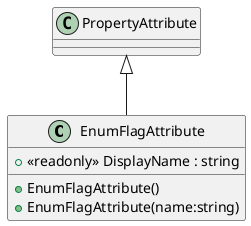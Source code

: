 @startuml
class EnumFlagAttribute {
    + <<readonly>> DisplayName : string
    + EnumFlagAttribute()
    + EnumFlagAttribute(name:string)
}
PropertyAttribute <|-- EnumFlagAttribute
@enduml
